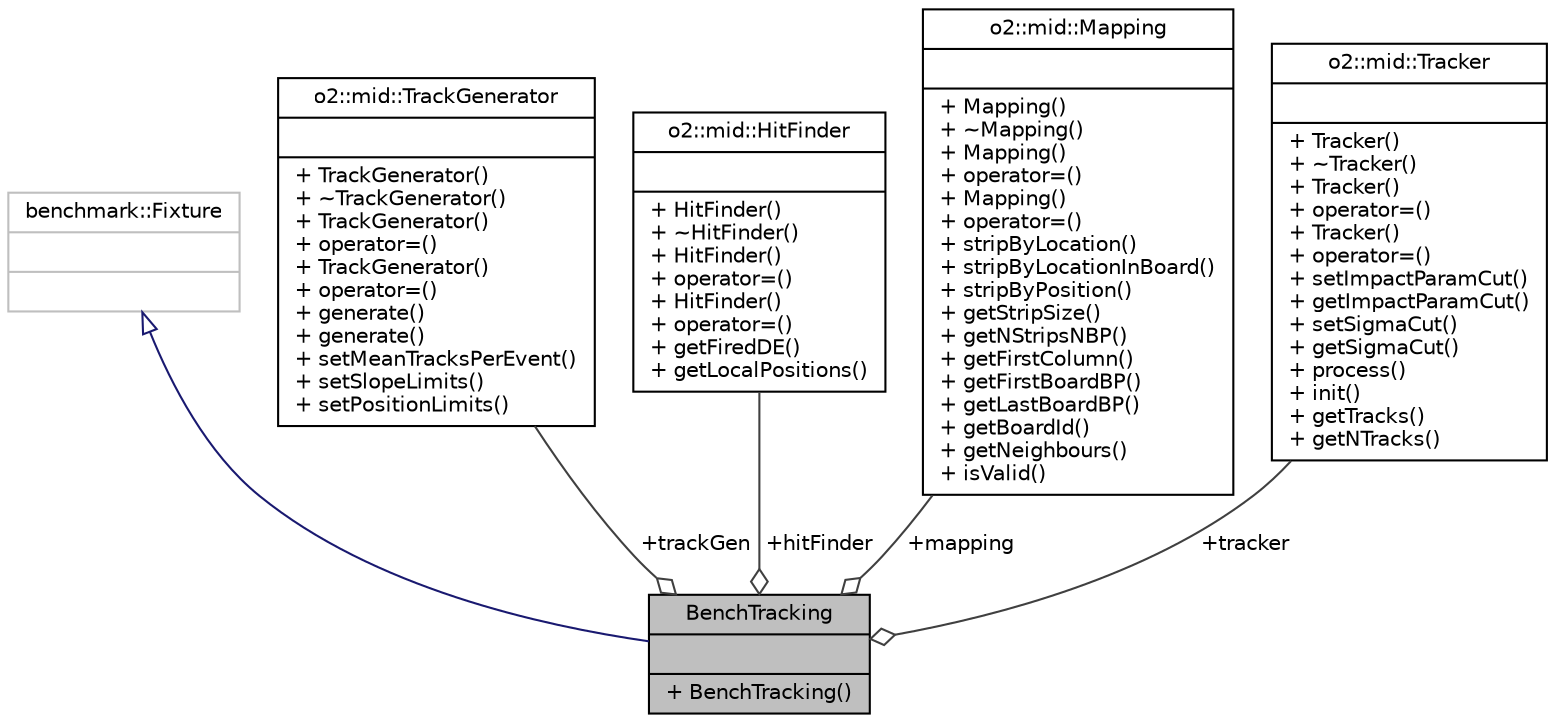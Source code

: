digraph "BenchTracking"
{
 // INTERACTIVE_SVG=YES
  bgcolor="transparent";
  edge [fontname="Helvetica",fontsize="10",labelfontname="Helvetica",labelfontsize="10"];
  node [fontname="Helvetica",fontsize="10",shape=record];
  Node1 [label="{BenchTracking\n||+ BenchTracking()\l}",height=0.2,width=0.4,color="black", fillcolor="grey75", style="filled" fontcolor="black"];
  Node2 -> Node1 [dir="back",color="midnightblue",fontsize="10",style="solid",arrowtail="onormal",fontname="Helvetica"];
  Node2 [label="{benchmark::Fixture\n||}",height=0.2,width=0.4,color="grey75"];
  Node3 -> Node1 [color="grey25",fontsize="10",style="solid",label=" +trackGen" ,arrowhead="odiamond",fontname="Helvetica"];
  Node3 [label="{o2::mid::TrackGenerator\n||+ TrackGenerator()\l+ ~TrackGenerator()\l+ TrackGenerator()\l+ operator=()\l+ TrackGenerator()\l+ operator=()\l+ generate()\l+ generate()\l+ setMeanTracksPerEvent()\l+ setSlopeLimits()\l+ setPositionLimits()\l}",height=0.2,width=0.4,color="black",URL="$d6/d48/classo2_1_1mid_1_1TrackGenerator.html",tooltip="Class to generate tracks for MID. "];
  Node4 -> Node1 [color="grey25",fontsize="10",style="solid",label=" +hitFinder" ,arrowhead="odiamond",fontname="Helvetica"];
  Node4 [label="{o2::mid::HitFinder\n||+ HitFinder()\l+ ~HitFinder()\l+ HitFinder()\l+ operator=()\l+ HitFinder()\l+ operator=()\l+ getFiredDE()\l+ getLocalPositions()\l}",height=0.2,width=0.4,color="black",URL="$db/d25/classo2_1_1mid_1_1HitFinder.html",tooltip="Class to find the impact point of a track on the chamber. "];
  Node5 -> Node1 [color="grey25",fontsize="10",style="solid",label=" +mapping" ,arrowhead="odiamond",fontname="Helvetica"];
  Node5 [label="{o2::mid::Mapping\n||+ Mapping()\l+ ~Mapping()\l+ Mapping()\l+ operator=()\l+ Mapping()\l+ operator=()\l+ stripByLocation()\l+ stripByLocationInBoard()\l+ stripByPosition()\l+ getStripSize()\l+ getNStripsNBP()\l+ getFirstColumn()\l+ getFirstBoardBP()\l+ getLastBoardBP()\l+ getBoardId()\l+ getNeighbours()\l+ isValid()\l}",height=0.2,width=0.4,color="black",URL="$d1/d66/classo2_1_1mid_1_1Mapping.html"];
  Node6 -> Node1 [color="grey25",fontsize="10",style="solid",label=" +tracker" ,arrowhead="odiamond",fontname="Helvetica"];
  Node6 [label="{o2::mid::Tracker\n||+ Tracker()\l+ ~Tracker()\l+ Tracker()\l+ operator=()\l+ Tracker()\l+ operator=()\l+ setImpactParamCut()\l+ getImpactParamCut()\l+ setSigmaCut()\l+ getSigmaCut()\l+ process()\l+ init()\l+ getTracks()\l+ getNTracks()\l}",height=0.2,width=0.4,color="black",URL="$da/d04/classo2_1_1mid_1_1Tracker.html",tooltip="Tracking algorithm for MID. "];
}
